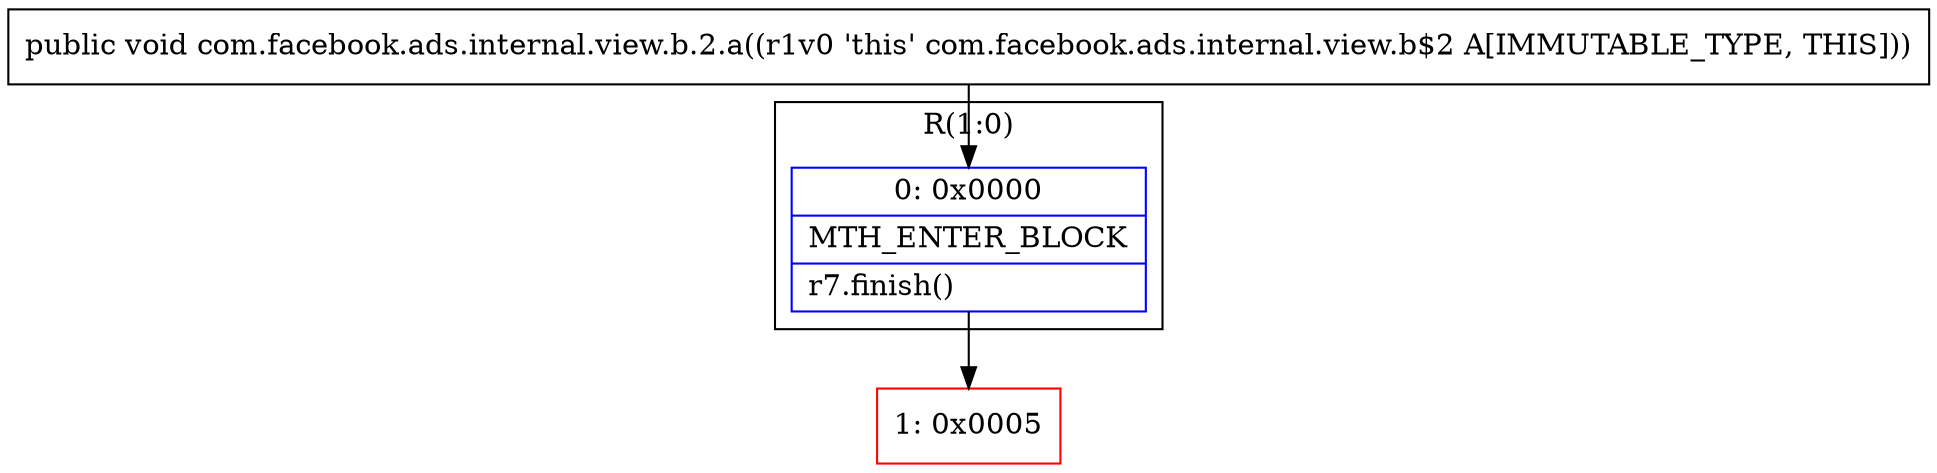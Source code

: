 digraph "CFG forcom.facebook.ads.internal.view.b.2.a()V" {
subgraph cluster_Region_2047901057 {
label = "R(1:0)";
node [shape=record,color=blue];
Node_0 [shape=record,label="{0\:\ 0x0000|MTH_ENTER_BLOCK\l|r7.finish()\l}"];
}
Node_1 [shape=record,color=red,label="{1\:\ 0x0005}"];
MethodNode[shape=record,label="{public void com.facebook.ads.internal.view.b.2.a((r1v0 'this' com.facebook.ads.internal.view.b$2 A[IMMUTABLE_TYPE, THIS])) }"];
MethodNode -> Node_0;
Node_0 -> Node_1;
}

